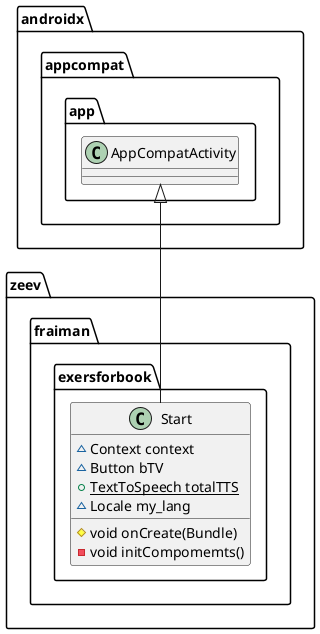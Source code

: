 @startuml
class zeev.fraiman.exersforbook.Start {
~ Context context
~ Button bTV
+ {static} TextToSpeech totalTTS
~ Locale my_lang
# void onCreate(Bundle)
- void initCompomemts()
}




androidx.appcompat.app.AppCompatActivity <|-- zeev.fraiman.exersforbook.Start
@enduml